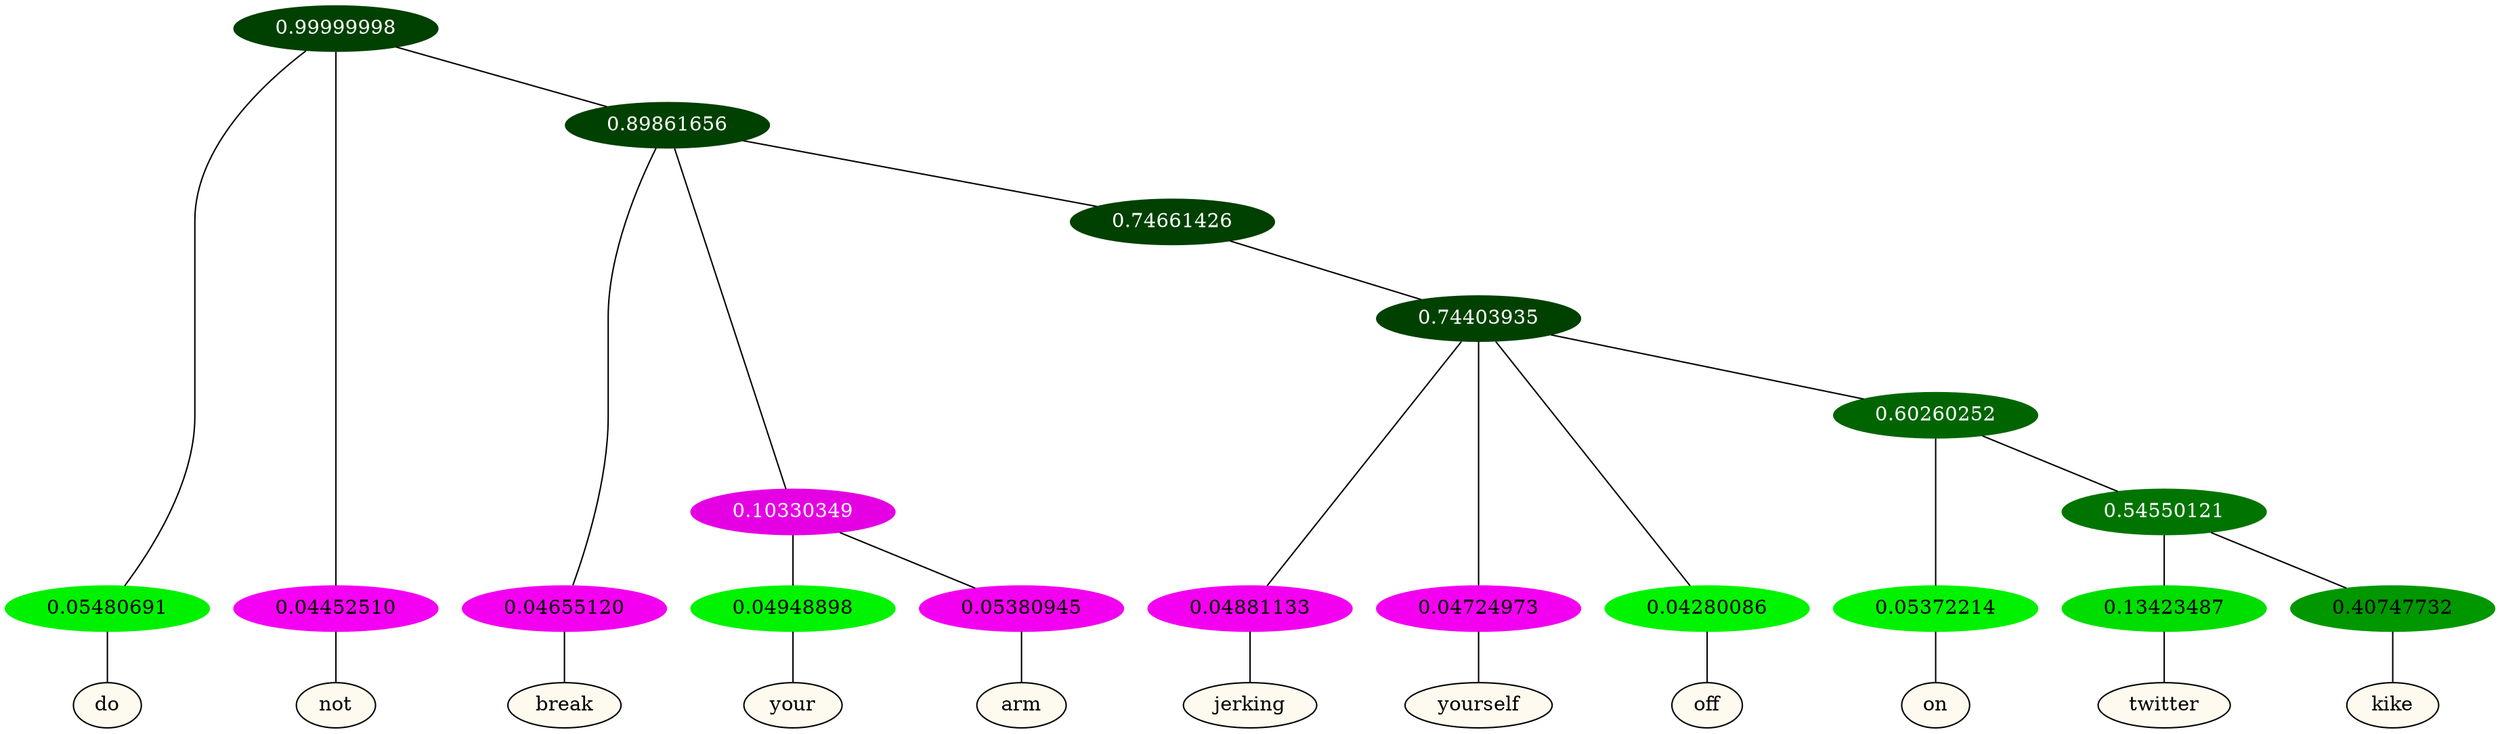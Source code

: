 graph {
	node [format=png height=0.15 nodesep=0.001 ordering=out overlap=prism overlap_scaling=0.01 ranksep=0.001 ratio=0.2 style=filled width=0.15]
	{
		rank=same
		a_w_1 [label=do color=black fillcolor=floralwhite style="filled,solid"]
		a_w_2 [label=not color=black fillcolor=floralwhite style="filled,solid"]
		a_w_4 [label=break color=black fillcolor=floralwhite style="filled,solid"]
		a_w_7 [label=your color=black fillcolor=floralwhite style="filled,solid"]
		a_w_8 [label=arm color=black fillcolor=floralwhite style="filled,solid"]
		a_w_10 [label=jerking color=black fillcolor=floralwhite style="filled,solid"]
		a_w_11 [label=yourself color=black fillcolor=floralwhite style="filled,solid"]
		a_w_12 [label=off color=black fillcolor=floralwhite style="filled,solid"]
		a_w_14 [label=on color=black fillcolor=floralwhite style="filled,solid"]
		a_w_16 [label=twitter color=black fillcolor=floralwhite style="filled,solid"]
		a_w_17 [label=kike color=black fillcolor=floralwhite style="filled,solid"]
	}
	a_n_1 -- a_w_1
	a_n_2 -- a_w_2
	a_n_4 -- a_w_4
	a_n_7 -- a_w_7
	a_n_8 -- a_w_8
	a_n_10 -- a_w_10
	a_n_11 -- a_w_11
	a_n_12 -- a_w_12
	a_n_14 -- a_w_14
	a_n_16 -- a_w_16
	a_n_17 -- a_w_17
	{
		rank=same
		a_n_1 [label=0.05480691 color="0.334 1.000 0.945" fontcolor=black]
		a_n_2 [label=0.04452510 color="0.835 1.000 0.955" fontcolor=black]
		a_n_4 [label=0.04655120 color="0.835 1.000 0.953" fontcolor=black]
		a_n_7 [label=0.04948898 color="0.334 1.000 0.951" fontcolor=black]
		a_n_8 [label=0.05380945 color="0.835 1.000 0.946" fontcolor=black]
		a_n_10 [label=0.04881133 color="0.835 1.000 0.951" fontcolor=black]
		a_n_11 [label=0.04724973 color="0.835 1.000 0.953" fontcolor=black]
		a_n_12 [label=0.04280086 color="0.334 1.000 0.957" fontcolor=black]
		a_n_14 [label=0.05372214 color="0.334 1.000 0.946" fontcolor=black]
		a_n_16 [label=0.13423487 color="0.334 1.000 0.866" fontcolor=black]
		a_n_17 [label=0.40747732 color="0.334 1.000 0.593" fontcolor=black]
	}
	a_n_0 [label=0.99999998 color="0.334 1.000 0.250" fontcolor=grey99]
	a_n_0 -- a_n_1
	a_n_0 -- a_n_2
	a_n_3 [label=0.89861656 color="0.334 1.000 0.250" fontcolor=grey99]
	a_n_0 -- a_n_3
	a_n_3 -- a_n_4
	a_n_5 [label=0.10330349 color="0.835 1.000 0.897" fontcolor=grey99]
	a_n_3 -- a_n_5
	a_n_6 [label=0.74661426 color="0.334 1.000 0.253" fontcolor=grey99]
	a_n_3 -- a_n_6
	a_n_5 -- a_n_7
	a_n_5 -- a_n_8
	a_n_9 [label=0.74403935 color="0.334 1.000 0.256" fontcolor=grey99]
	a_n_6 -- a_n_9
	a_n_9 -- a_n_10
	a_n_9 -- a_n_11
	a_n_9 -- a_n_12
	a_n_13 [label=0.60260252 color="0.334 1.000 0.397" fontcolor=grey99]
	a_n_9 -- a_n_13
	a_n_13 -- a_n_14
	a_n_15 [label=0.54550121 color="0.334 1.000 0.454" fontcolor=grey99]
	a_n_13 -- a_n_15
	a_n_15 -- a_n_16
	a_n_15 -- a_n_17
}
